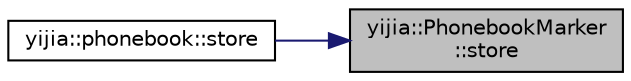 digraph "yijia::PhonebookMarker::store"
{
 // LATEX_PDF_SIZE
  edge [fontname="Helvetica",fontsize="10",labelfontname="Helvetica",labelfontsize="10"];
  node [fontname="Helvetica",fontsize="10",shape=record];
  rankdir="RL";
  Node1 [label="yijia::PhonebookMarker\l::store",height=0.2,width=0.4,color="black", fillcolor="grey75", style="filled", fontcolor="black",tooltip=" "];
  Node1 -> Node2 [dir="back",color="midnightblue",fontsize="10",style="solid",fontname="Helvetica"];
  Node2 [label="yijia::phonebook::store",height=0.2,width=0.4,color="black", fillcolor="white", style="filled",URL="$namespaceyijia_1_1phonebook.html#a5b85dc207422e90e6672673395e87ca8",tooltip=" "];
}

